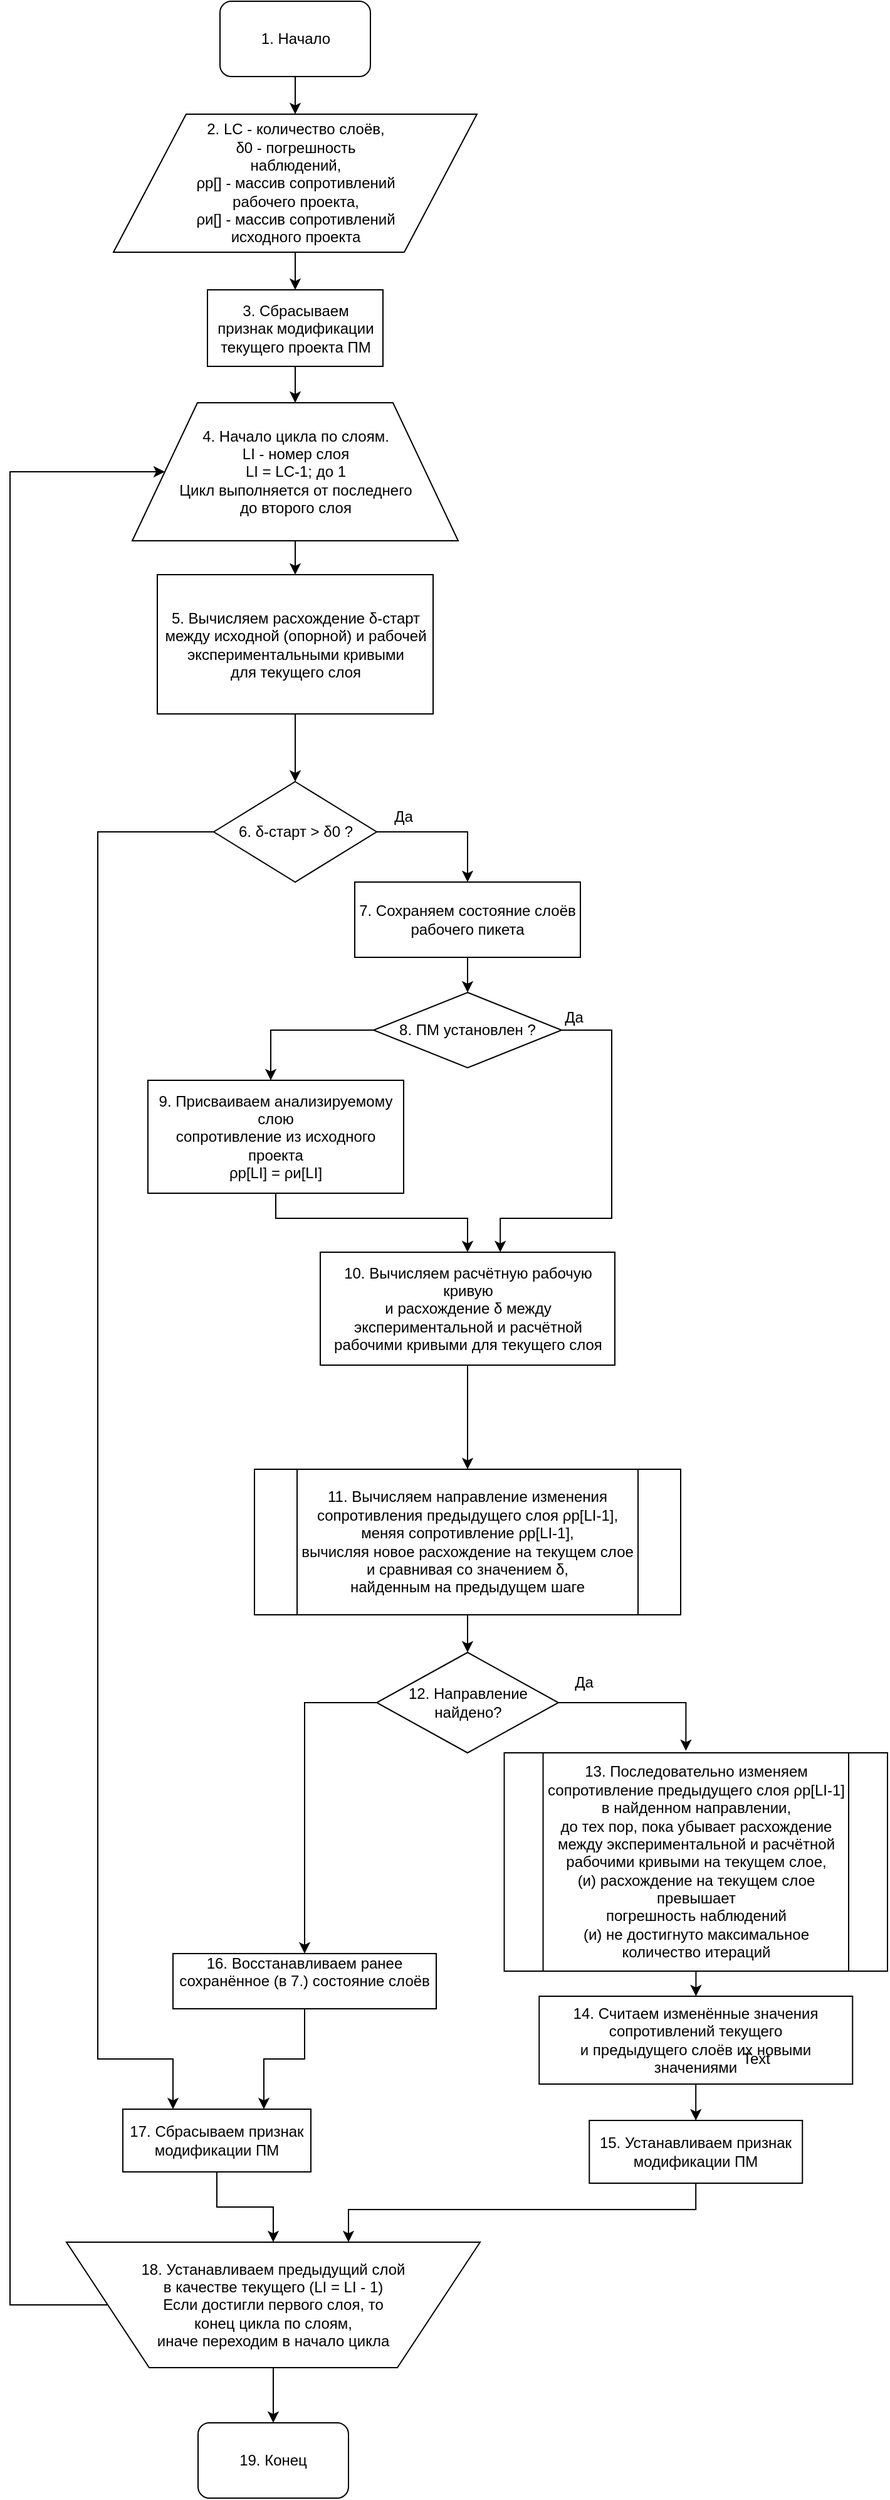 <mxfile version="12.7.4" type="github">
  <diagram id="MYcP-UznbaHqbxDd1EnT" name="Page-1">
    <mxGraphModel dx="782" dy="442" grid="1" gridSize="10" guides="1" tooltips="1" connect="1" arrows="1" fold="1" page="1" pageScale="1" pageWidth="827" pageHeight="1169" math="0" shadow="0">
      <root>
        <mxCell id="0" />
        <mxCell id="1" parent="0" />
        <mxCell id="Fly2vRC0832emMeXLDEC-18" value="" style="edgeStyle=orthogonalEdgeStyle;rounded=0;orthogonalLoop=1;jettySize=auto;html=1;" parent="1" source="Fly2vRC0832emMeXLDEC-1" target="Fly2vRC0832emMeXLDEC-3" edge="1">
          <mxGeometry relative="1" as="geometry" />
        </mxCell>
        <mxCell id="Fly2vRC0832emMeXLDEC-1" value="1. Начало" style="rounded=1;whiteSpace=wrap;html=1;" parent="1" vertex="1">
          <mxGeometry x="267.5" y="40" width="120" height="60" as="geometry" />
        </mxCell>
        <mxCell id="X_ASI7xLHjrWCHF8bEUT-5" style="edgeStyle=orthogonalEdgeStyle;rounded=0;orthogonalLoop=1;jettySize=auto;html=1;" edge="1" parent="1" source="Fly2vRC0832emMeXLDEC-3" target="X_ASI7xLHjrWCHF8bEUT-1">
          <mxGeometry relative="1" as="geometry" />
        </mxCell>
        <mxCell id="Fly2vRC0832emMeXLDEC-3" value="&lt;div&gt;2. LC - количество слоёв,&lt;/div&gt;&lt;div&gt;δ0 - погрешность&lt;/div&gt;&lt;div&gt;наблюдений,&lt;/div&gt;&lt;div&gt;ρр[] - массив сопротивлений&lt;/div&gt;&lt;div&gt;рабочего проекта,&lt;/div&gt;&lt;div&gt;ρи[] - массив сопротивлений&lt;/div&gt;&lt;div&gt;исходного проекта&lt;/div&gt;" style="shape=parallelogram;perimeter=parallelogramPerimeter;whiteSpace=wrap;html=1;" parent="1" vertex="1">
          <mxGeometry x="182.5" y="130" width="290" height="110" as="geometry" />
        </mxCell>
        <mxCell id="Fly2vRC0832emMeXLDEC-20" value="" style="edgeStyle=orthogonalEdgeStyle;rounded=0;orthogonalLoop=1;jettySize=auto;html=1;" parent="1" source="Fly2vRC0832emMeXLDEC-4" target="Fly2vRC0832emMeXLDEC-6" edge="1">
          <mxGeometry relative="1" as="geometry" />
        </mxCell>
        <mxCell id="Fly2vRC0832emMeXLDEC-4" value="&lt;div&gt;4. Начало цикла по слоям.&lt;/div&gt;&lt;div&gt;LI - номер слоя&lt;/div&gt;&lt;div&gt;LI = LC-1; до 1&lt;/div&gt;&lt;div&gt;Цикл выполняется от последнего&lt;/div&gt;&lt;div&gt;до второго слоя&lt;/div&gt;" style="shape=trapezoid;perimeter=trapezoidPerimeter;whiteSpace=wrap;html=1;" parent="1" vertex="1">
          <mxGeometry x="197.5" y="360" width="260" height="110" as="geometry" />
        </mxCell>
        <mxCell id="Fly2vRC0832emMeXLDEC-21" value="" style="edgeStyle=orthogonalEdgeStyle;rounded=0;orthogonalLoop=1;jettySize=auto;html=1;" parent="1" source="Fly2vRC0832emMeXLDEC-6" target="Fly2vRC0832emMeXLDEC-7" edge="1">
          <mxGeometry relative="1" as="geometry" />
        </mxCell>
        <mxCell id="Fly2vRC0832emMeXLDEC-6" value="&lt;div&gt;5. Вычисляем расхождение δ-старт&lt;/div&gt;&lt;div&gt;между исходной (опорной) и рабочей&lt;/div&gt;&lt;div&gt;экспериментальными кривыми&lt;/div&gt;&lt;div&gt;для текущего слоя&lt;/div&gt;" style="rounded=0;whiteSpace=wrap;html=1;" parent="1" vertex="1">
          <mxGeometry x="217.5" y="497" width="220" height="111" as="geometry" />
        </mxCell>
        <mxCell id="Fly2vRC0832emMeXLDEC-26" style="edgeStyle=orthogonalEdgeStyle;rounded=0;orthogonalLoop=1;jettySize=auto;html=1;" parent="1" source="Fly2vRC0832emMeXLDEC-7" target="Fly2vRC0832emMeXLDEC-8" edge="1">
          <mxGeometry relative="1" as="geometry">
            <mxPoint x="470" y="757" as="targetPoint" />
            <Array as="points">
              <mxPoint x="465" y="702" />
            </Array>
          </mxGeometry>
        </mxCell>
        <mxCell id="X_ASI7xLHjrWCHF8bEUT-26" style="edgeStyle=orthogonalEdgeStyle;rounded=0;orthogonalLoop=1;jettySize=auto;html=1;" edge="1" parent="1" source="Fly2vRC0832emMeXLDEC-7" target="X_ASI7xLHjrWCHF8bEUT-21">
          <mxGeometry relative="1" as="geometry">
            <Array as="points">
              <mxPoint x="170" y="702" />
              <mxPoint x="170" y="1680" />
              <mxPoint x="230" y="1680" />
            </Array>
          </mxGeometry>
        </mxCell>
        <mxCell id="Fly2vRC0832emMeXLDEC-7" value="6. δ-старт &amp;gt; δ0 ?" style="rhombus;whiteSpace=wrap;html=1;" parent="1" vertex="1">
          <mxGeometry x="262.5" y="662" width="130" height="80" as="geometry" />
        </mxCell>
        <mxCell id="X_ASI7xLHjrWCHF8bEUT-11" style="edgeStyle=orthogonalEdgeStyle;rounded=0;orthogonalLoop=1;jettySize=auto;html=1;" edge="1" parent="1" source="Fly2vRC0832emMeXLDEC-8" target="X_ASI7xLHjrWCHF8bEUT-7">
          <mxGeometry relative="1" as="geometry" />
        </mxCell>
        <mxCell id="Fly2vRC0832emMeXLDEC-8" value="&lt;div&gt;7. Сохраняем состояние слоёв рабочего пикета&lt;/div&gt;" style="rounded=0;whiteSpace=wrap;html=1;" parent="1" vertex="1">
          <mxGeometry x="375" y="742" width="180" height="60" as="geometry" />
        </mxCell>
        <mxCell id="Fly2vRC0832emMeXLDEC-28" style="edgeStyle=orthogonalEdgeStyle;rounded=0;orthogonalLoop=1;jettySize=auto;html=1;entryX=0.5;entryY=0;entryDx=0;entryDy=0;" parent="1" source="Fly2vRC0832emMeXLDEC-9" target="Fly2vRC0832emMeXLDEC-11" edge="1">
          <mxGeometry relative="1" as="geometry">
            <Array as="points">
              <mxPoint x="312" y="1010" />
              <mxPoint x="465" y="1010" />
            </Array>
          </mxGeometry>
        </mxCell>
        <mxCell id="Fly2vRC0832emMeXLDEC-9" value="&lt;div&gt;9. Присваиваем анализируемому слою&lt;/div&gt;&lt;div&gt;сопротивление из исходного&lt;/div&gt;&lt;div&gt;проекта&lt;/div&gt;&lt;div&gt;ρp[LI] = ρи[LI]&lt;/div&gt;" style="rounded=0;whiteSpace=wrap;html=1;" parent="1" vertex="1">
          <mxGeometry x="210" y="900" width="204" height="90" as="geometry" />
        </mxCell>
        <mxCell id="Fly2vRC0832emMeXLDEC-29" style="edgeStyle=orthogonalEdgeStyle;rounded=0;orthogonalLoop=1;jettySize=auto;html=1;entryX=0.5;entryY=0;entryDx=0;entryDy=0;" parent="1" source="Fly2vRC0832emMeXLDEC-11" target="53z4RbjxGHfSaBAxrwgF-1" edge="1">
          <mxGeometry relative="1" as="geometry">
            <mxPoint x="465.0" y="1206" as="targetPoint" />
          </mxGeometry>
        </mxCell>
        <mxCell id="Fly2vRC0832emMeXLDEC-11" value="&lt;div style=&quot;white-space: normal&quot;&gt;10. Вычисляем расчётную рабочую кривую&lt;/div&gt;&lt;div style=&quot;white-space: normal&quot;&gt;и расхождение δ между&lt;/div&gt;&lt;div style=&quot;white-space: normal&quot;&gt;экспериментальной и расчётной&lt;/div&gt;&lt;div style=&quot;white-space: normal&quot;&gt;рабочими кривыми для текущего слоя&lt;/div&gt;" style="rounded=0;whiteSpace=wrap;html=1;" parent="1" vertex="1">
          <mxGeometry x="347.5" y="1037" width="235" height="90" as="geometry" />
        </mxCell>
        <mxCell id="Fly2vRC0832emMeXLDEC-31" style="edgeStyle=orthogonalEdgeStyle;rounded=0;orthogonalLoop=1;jettySize=auto;html=1;entryX=0.474;entryY=-0.009;entryDx=0;entryDy=0;entryPerimeter=0;" parent="1" source="Fly2vRC0832emMeXLDEC-13" target="53z4RbjxGHfSaBAxrwgF-6" edge="1">
          <mxGeometry relative="1" as="geometry">
            <Array as="points">
              <mxPoint x="639" y="1396" />
            </Array>
            <mxPoint x="659" y="1466" as="targetPoint" />
          </mxGeometry>
        </mxCell>
        <mxCell id="Fly2vRC0832emMeXLDEC-37" style="edgeStyle=orthogonalEdgeStyle;rounded=0;orthogonalLoop=1;jettySize=auto;html=1;exitX=0;exitY=0.5;exitDx=0;exitDy=0;" parent="1" source="Fly2vRC0832emMeXLDEC-13" target="Fly2vRC0832emMeXLDEC-16" edge="1">
          <mxGeometry relative="1" as="geometry" />
        </mxCell>
        <mxCell id="Fly2vRC0832emMeXLDEC-13" value="12. Направление найдено?" style="rhombus;whiteSpace=wrap;html=1;" parent="1" vertex="1">
          <mxGeometry x="392.5" y="1356" width="145" height="80" as="geometry" />
        </mxCell>
        <mxCell id="X_ASI7xLHjrWCHF8bEUT-17" style="edgeStyle=orthogonalEdgeStyle;rounded=0;orthogonalLoop=1;jettySize=auto;html=1;" edge="1" parent="1" source="Fly2vRC0832emMeXLDEC-15" target="X_ASI7xLHjrWCHF8bEUT-13">
          <mxGeometry relative="1" as="geometry" />
        </mxCell>
        <mxCell id="Fly2vRC0832emMeXLDEC-15" value="&lt;div&gt;14. Считаем изменённые значения&lt;/div&gt;&lt;div&gt;сопротивлений текущего&lt;/div&gt;&lt;div&gt;и предыдущего слоёв их новыми значениями&lt;/div&gt;" style="rounded=0;whiteSpace=wrap;html=1;" parent="1" vertex="1">
          <mxGeometry x="522.14" y="1630" width="250" height="70" as="geometry" />
        </mxCell>
        <mxCell id="X_ASI7xLHjrWCHF8bEUT-23" style="edgeStyle=orthogonalEdgeStyle;rounded=0;orthogonalLoop=1;jettySize=auto;html=1;entryX=0.75;entryY=0;entryDx=0;entryDy=0;" edge="1" parent="1" source="Fly2vRC0832emMeXLDEC-16" target="X_ASI7xLHjrWCHF8bEUT-21">
          <mxGeometry relative="1" as="geometry" />
        </mxCell>
        <mxCell id="Fly2vRC0832emMeXLDEC-16" value="&lt;div&gt;16. Восстанавливаем ранее сохранённое (в 7.) состояние слоёв&lt;/div&gt;&lt;div&gt;&lt;br&gt;&lt;/div&gt;" style="rounded=0;whiteSpace=wrap;html=1;" parent="1" vertex="1">
          <mxGeometry x="230" y="1596" width="210" height="44" as="geometry" />
        </mxCell>
        <mxCell id="Fly2vRC0832emMeXLDEC-39" style="edgeStyle=orthogonalEdgeStyle;rounded=0;orthogonalLoop=1;jettySize=auto;html=1;entryX=0;entryY=0.5;entryDx=0;entryDy=0;" parent="1" source="Fly2vRC0832emMeXLDEC-17" target="Fly2vRC0832emMeXLDEC-4" edge="1">
          <mxGeometry relative="1" as="geometry">
            <mxPoint x="190" y="390" as="targetPoint" />
            <Array as="points">
              <mxPoint x="100" y="1876" />
              <mxPoint x="100" y="415" />
            </Array>
          </mxGeometry>
        </mxCell>
        <mxCell id="Fly2vRC0832emMeXLDEC-42" style="edgeStyle=orthogonalEdgeStyle;rounded=0;orthogonalLoop=1;jettySize=auto;html=1;" parent="1" source="Fly2vRC0832emMeXLDEC-17" target="Fly2vRC0832emMeXLDEC-41" edge="1">
          <mxGeometry relative="1" as="geometry" />
        </mxCell>
        <mxCell id="Fly2vRC0832emMeXLDEC-17" value="&lt;div&gt;18. Устанавливаем предыдущий слой&lt;/div&gt;&lt;div&gt;в качестве текущего (LI = LI - 1)&lt;/div&gt;&lt;div&gt;Если достигли первого слоя, то&lt;/div&gt;&lt;div&gt;конец цикла по слоям,&lt;/div&gt;&lt;div&gt;иначе переходим в начало цикла&lt;/div&gt;" style="shape=trapezoid;perimeter=trapezoidPerimeter;whiteSpace=wrap;html=1;direction=west;" parent="1" vertex="1">
          <mxGeometry x="145" y="1826" width="330" height="100" as="geometry" />
        </mxCell>
        <mxCell id="Fly2vRC0832emMeXLDEC-41" value="19. Конец" style="rounded=1;whiteSpace=wrap;html=1;" parent="1" vertex="1">
          <mxGeometry x="250" y="1970" width="120" height="60" as="geometry" />
        </mxCell>
        <mxCell id="53z4RbjxGHfSaBAxrwgF-5" style="edgeStyle=orthogonalEdgeStyle;rounded=0;orthogonalLoop=1;jettySize=auto;html=1;" parent="1" source="53z4RbjxGHfSaBAxrwgF-1" target="Fly2vRC0832emMeXLDEC-13" edge="1">
          <mxGeometry relative="1" as="geometry" />
        </mxCell>
        <mxCell id="53z4RbjxGHfSaBAxrwgF-1" value="&lt;div style=&quot;color: rgb(0 , 0 , 0) ; font-family: &amp;#34;helvetica&amp;#34; ; font-size: 12px ; font-style: normal ; font-variant: normal ; font-weight: 400 ; letter-spacing: normal ; text-align: center ; text-decoration: none ; text-indent: 0px ; text-transform: none ; white-space: normal ; word-spacing: 0px&quot;&gt;11. Вычисляем направление изменения&lt;/div&gt;&lt;div style=&quot;color: rgb(0 , 0 , 0) ; font-family: &amp;#34;helvetica&amp;#34; ; font-size: 12px ; font-style: normal ; font-variant: normal ; font-weight: 400 ; letter-spacing: normal ; text-align: center ; text-decoration: none ; text-indent: 0px ; text-transform: none ; white-space: normal ; word-spacing: 0px&quot;&gt;сопротивления предыдущего слоя ρр[LI-1],&lt;/div&gt;&lt;div style=&quot;color: rgb(0 , 0 , 0) ; font-family: &amp;#34;helvetica&amp;#34; ; font-size: 12px ; font-style: normal ; font-variant: normal ; font-weight: 400 ; letter-spacing: normal ; text-align: center ; text-decoration: none ; text-indent: 0px ; text-transform: none ; white-space: normal ; word-spacing: 0px&quot;&gt;меняя сопротивление ρр[LI-1],&lt;/div&gt;&lt;div style=&quot;color: rgb(0 , 0 , 0) ; font-family: &amp;#34;helvetica&amp;#34; ; font-size: 12px ; font-style: normal ; font-variant: normal ; font-weight: 400 ; letter-spacing: normal ; text-align: center ; text-decoration: none ; text-indent: 0px ; text-transform: none ; white-space: normal ; word-spacing: 0px&quot;&gt;вычисляя новое расхождение на текущем слое&lt;/div&gt;&lt;div style=&quot;color: rgb(0 , 0 , 0) ; font-family: &amp;#34;helvetica&amp;#34; ; font-size: 12px ; font-style: normal ; font-variant: normal ; font-weight: 400 ; letter-spacing: normal ; text-align: center ; text-decoration: none ; text-indent: 0px ; text-transform: none ; white-space: normal ; word-spacing: 0px&quot;&gt;и сравнивая со значением δ,&lt;/div&gt;&lt;div style=&quot;color: rgb(0 , 0 , 0) ; font-family: &amp;#34;helvetica&amp;#34; ; font-size: 12px ; font-style: normal ; font-variant: normal ; font-weight: 400 ; letter-spacing: normal ; text-align: center ; text-decoration: none ; text-indent: 0px ; text-transform: none ; white-space: normal ; word-spacing: 0px&quot;&gt;найденным на предыдущем шаге&lt;/div&gt;" style="shape=process;whiteSpace=wrap;html=1;backgroundOutline=1;" parent="1" vertex="1">
          <mxGeometry x="295" y="1210" width="340" height="116" as="geometry" />
        </mxCell>
        <mxCell id="X_ASI7xLHjrWCHF8bEUT-20" style="edgeStyle=orthogonalEdgeStyle;rounded=0;orthogonalLoop=1;jettySize=auto;html=1;" edge="1" parent="1" source="53z4RbjxGHfSaBAxrwgF-6" target="Fly2vRC0832emMeXLDEC-15">
          <mxGeometry relative="1" as="geometry" />
        </mxCell>
        <mxCell id="53z4RbjxGHfSaBAxrwgF-6" value="&lt;div style=&quot;color: rgb(0 , 0 , 0) ; font-family: &amp;#34;helvetica&amp;#34; ; font-size: 12px ; font-style: normal ; font-variant: normal ; font-weight: 400 ; letter-spacing: normal ; text-align: center ; text-decoration: none ; text-indent: 0px ; text-transform: none ; white-space: normal ; word-spacing: 0px&quot;&gt;13. Последовательно изменяем&lt;/div&gt;&lt;div style=&quot;color: rgb(0 , 0 , 0) ; font-family: &amp;#34;helvetica&amp;#34; ; font-size: 12px ; font-style: normal ; font-variant: normal ; font-weight: 400 ; letter-spacing: normal ; text-align: center ; text-decoration: none ; text-indent: 0px ; text-transform: none ; white-space: normal ; word-spacing: 0px&quot;&gt;сопротивление предыдущего слоя ρр[LI-1]&lt;/div&gt;&lt;div style=&quot;color: rgb(0 , 0 , 0) ; font-family: &amp;#34;helvetica&amp;#34; ; font-size: 12px ; font-style: normal ; font-variant: normal ; font-weight: 400 ; letter-spacing: normal ; text-align: center ; text-decoration: none ; text-indent: 0px ; text-transform: none ; white-space: normal ; word-spacing: 0px&quot;&gt;в найденном направлении,&lt;/div&gt;&lt;div style=&quot;color: rgb(0 , 0 , 0) ; font-family: &amp;#34;helvetica&amp;#34; ; font-size: 12px ; font-style: normal ; font-variant: normal ; font-weight: 400 ; letter-spacing: normal ; text-align: center ; text-decoration: none ; text-indent: 0px ; text-transform: none ; white-space: normal ; word-spacing: 0px&quot;&gt;до тех пор, пока убывает расхождение&lt;/div&gt;&lt;div style=&quot;color: rgb(0 , 0 , 0) ; font-family: &amp;#34;helvetica&amp;#34; ; font-size: 12px ; font-style: normal ; font-variant: normal ; font-weight: 400 ; letter-spacing: normal ; text-align: center ; text-decoration: none ; text-indent: 0px ; text-transform: none ; white-space: normal ; word-spacing: 0px&quot;&gt;между экспериментальной и расчётной&lt;/div&gt;&lt;div style=&quot;color: rgb(0 , 0 , 0) ; font-family: &amp;#34;helvetica&amp;#34; ; font-size: 12px ; font-style: normal ; font-variant: normal ; font-weight: 400 ; letter-spacing: normal ; text-align: center ; text-decoration: none ; text-indent: 0px ; text-transform: none ; white-space: normal ; word-spacing: 0px&quot;&gt;рабочими кривыми на текущем слое,&lt;/div&gt;&lt;div style=&quot;color: rgb(0 , 0 , 0) ; font-family: &amp;#34;helvetica&amp;#34; ; font-size: 12px ; font-style: normal ; font-variant: normal ; font-weight: 400 ; letter-spacing: normal ; text-align: center ; text-decoration: none ; text-indent: 0px ; text-transform: none ; white-space: normal ; word-spacing: 0px&quot;&gt;(и) расхождение на текущем слое превышает&lt;/div&gt;&lt;div style=&quot;color: rgb(0 , 0 , 0) ; font-family: &amp;#34;helvetica&amp;#34; ; font-size: 12px ; font-style: normal ; font-variant: normal ; font-weight: 400 ; letter-spacing: normal ; text-align: center ; text-decoration: none ; text-indent: 0px ; text-transform: none ; white-space: normal ; word-spacing: 0px&quot;&gt;погрешность наблюдений&lt;/div&gt;&lt;div style=&quot;color: rgb(0 , 0 , 0) ; font-family: &amp;#34;helvetica&amp;#34; ; font-size: 12px ; font-style: normal ; font-variant: normal ; font-weight: 400 ; letter-spacing: normal ; text-align: center ; text-decoration: none ; text-indent: 0px ; text-transform: none ; white-space: normal ; word-spacing: 0px&quot;&gt;(и) не достигнуто максимальное&lt;/div&gt;&lt;div style=&quot;color: rgb(0 , 0 , 0) ; font-family: &amp;#34;helvetica&amp;#34; ; font-size: 12px ; font-style: normal ; font-variant: normal ; font-weight: 400 ; letter-spacing: normal ; text-align: center ; text-decoration: none ; text-indent: 0px ; text-transform: none ; white-space: normal ; word-spacing: 0px&quot;&gt;количество итераций&lt;/div&gt;" style="shape=process;whiteSpace=wrap;html=1;backgroundOutline=1;" parent="1" vertex="1">
          <mxGeometry x="494.26" y="1436" width="305.75" height="174" as="geometry" />
        </mxCell>
        <mxCell id="X_ASI7xLHjrWCHF8bEUT-6" style="edgeStyle=orthogonalEdgeStyle;rounded=0;orthogonalLoop=1;jettySize=auto;html=1;" edge="1" parent="1" source="X_ASI7xLHjrWCHF8bEUT-1" target="Fly2vRC0832emMeXLDEC-4">
          <mxGeometry relative="1" as="geometry" />
        </mxCell>
        <mxCell id="X_ASI7xLHjrWCHF8bEUT-1" value="3. Сбрасываем&lt;br&gt;признак модификации&lt;br&gt;текущего проекта ПМ" style="rounded=0;whiteSpace=wrap;html=1;" vertex="1" parent="1">
          <mxGeometry x="257.5" y="270" width="140" height="61" as="geometry" />
        </mxCell>
        <mxCell id="X_ASI7xLHjrWCHF8bEUT-10" style="edgeStyle=orthogonalEdgeStyle;rounded=0;orthogonalLoop=1;jettySize=auto;html=1;" edge="1" parent="1" source="X_ASI7xLHjrWCHF8bEUT-7" target="Fly2vRC0832emMeXLDEC-9">
          <mxGeometry relative="1" as="geometry">
            <mxPoint x="280" y="860" as="targetPoint" />
            <Array as="points">
              <mxPoint x="308" y="860" />
            </Array>
          </mxGeometry>
        </mxCell>
        <mxCell id="X_ASI7xLHjrWCHF8bEUT-12" style="edgeStyle=orthogonalEdgeStyle;rounded=0;orthogonalLoop=1;jettySize=auto;html=1;exitX=1;exitY=0.5;exitDx=0;exitDy=0;entryX=0.611;entryY=0;entryDx=0;entryDy=0;entryPerimeter=0;" edge="1" parent="1" source="X_ASI7xLHjrWCHF8bEUT-7" target="Fly2vRC0832emMeXLDEC-11">
          <mxGeometry relative="1" as="geometry">
            <mxPoint x="465" y="1020" as="targetPoint" />
            <Array as="points">
              <mxPoint x="580" y="860" />
              <mxPoint x="580" y="1010" />
              <mxPoint x="491" y="1010" />
            </Array>
          </mxGeometry>
        </mxCell>
        <mxCell id="X_ASI7xLHjrWCHF8bEUT-7" value="8. ПМ установлен ?" style="rhombus;whiteSpace=wrap;html=1;" vertex="1" parent="1">
          <mxGeometry x="390" y="830" width="150" height="60" as="geometry" />
        </mxCell>
        <mxCell id="X_ASI7xLHjrWCHF8bEUT-28" style="edgeStyle=orthogonalEdgeStyle;rounded=0;orthogonalLoop=1;jettySize=auto;html=1;" edge="1" parent="1" source="X_ASI7xLHjrWCHF8bEUT-13" target="Fly2vRC0832emMeXLDEC-17">
          <mxGeometry relative="1" as="geometry">
            <Array as="points">
              <mxPoint x="647" y="1800" />
              <mxPoint x="370" y="1800" />
            </Array>
          </mxGeometry>
        </mxCell>
        <mxCell id="X_ASI7xLHjrWCHF8bEUT-13" value="15. Устанавливаем признак модификации ПМ" style="rounded=0;whiteSpace=wrap;html=1;" vertex="1" parent="1">
          <mxGeometry x="562.13" y="1729" width="170" height="50" as="geometry" />
        </mxCell>
        <mxCell id="X_ASI7xLHjrWCHF8bEUT-27" style="edgeStyle=orthogonalEdgeStyle;rounded=0;orthogonalLoop=1;jettySize=auto;html=1;" edge="1" parent="1" source="X_ASI7xLHjrWCHF8bEUT-21" target="Fly2vRC0832emMeXLDEC-17">
          <mxGeometry relative="1" as="geometry" />
        </mxCell>
        <mxCell id="X_ASI7xLHjrWCHF8bEUT-21" value="17. Сбрасываем признак модификации ПМ" style="rounded=0;whiteSpace=wrap;html=1;" vertex="1" parent="1">
          <mxGeometry x="190" y="1720" width="150" height="50" as="geometry" />
        </mxCell>
        <mxCell id="X_ASI7xLHjrWCHF8bEUT-18" value="Text" style="text;html=1;align=center;verticalAlign=middle;resizable=0;points=[];autosize=1;" vertex="1" parent="1">
          <mxGeometry x="675" y="1670" width="40" height="20" as="geometry" />
        </mxCell>
        <mxCell id="X_ASI7xLHjrWCHF8bEUT-30" value="Да" style="text;html=1;strokeColor=none;fillColor=none;align=center;verticalAlign=middle;whiteSpace=wrap;rounded=0;" vertex="1" parent="1">
          <mxGeometry x="394" y="680" width="40" height="20" as="geometry" />
        </mxCell>
        <mxCell id="X_ASI7xLHjrWCHF8bEUT-33" value="Да" style="text;html=1;strokeColor=none;fillColor=none;align=center;verticalAlign=middle;whiteSpace=wrap;rounded=0;" vertex="1" parent="1">
          <mxGeometry x="530" y="840" width="40" height="20" as="geometry" />
        </mxCell>
        <mxCell id="X_ASI7xLHjrWCHF8bEUT-36" value="Да" style="text;html=1;strokeColor=none;fillColor=none;align=center;verticalAlign=middle;whiteSpace=wrap;rounded=0;" vertex="1" parent="1">
          <mxGeometry x="537.5" y="1370" width="40" height="20" as="geometry" />
        </mxCell>
      </root>
    </mxGraphModel>
  </diagram>
</mxfile>
